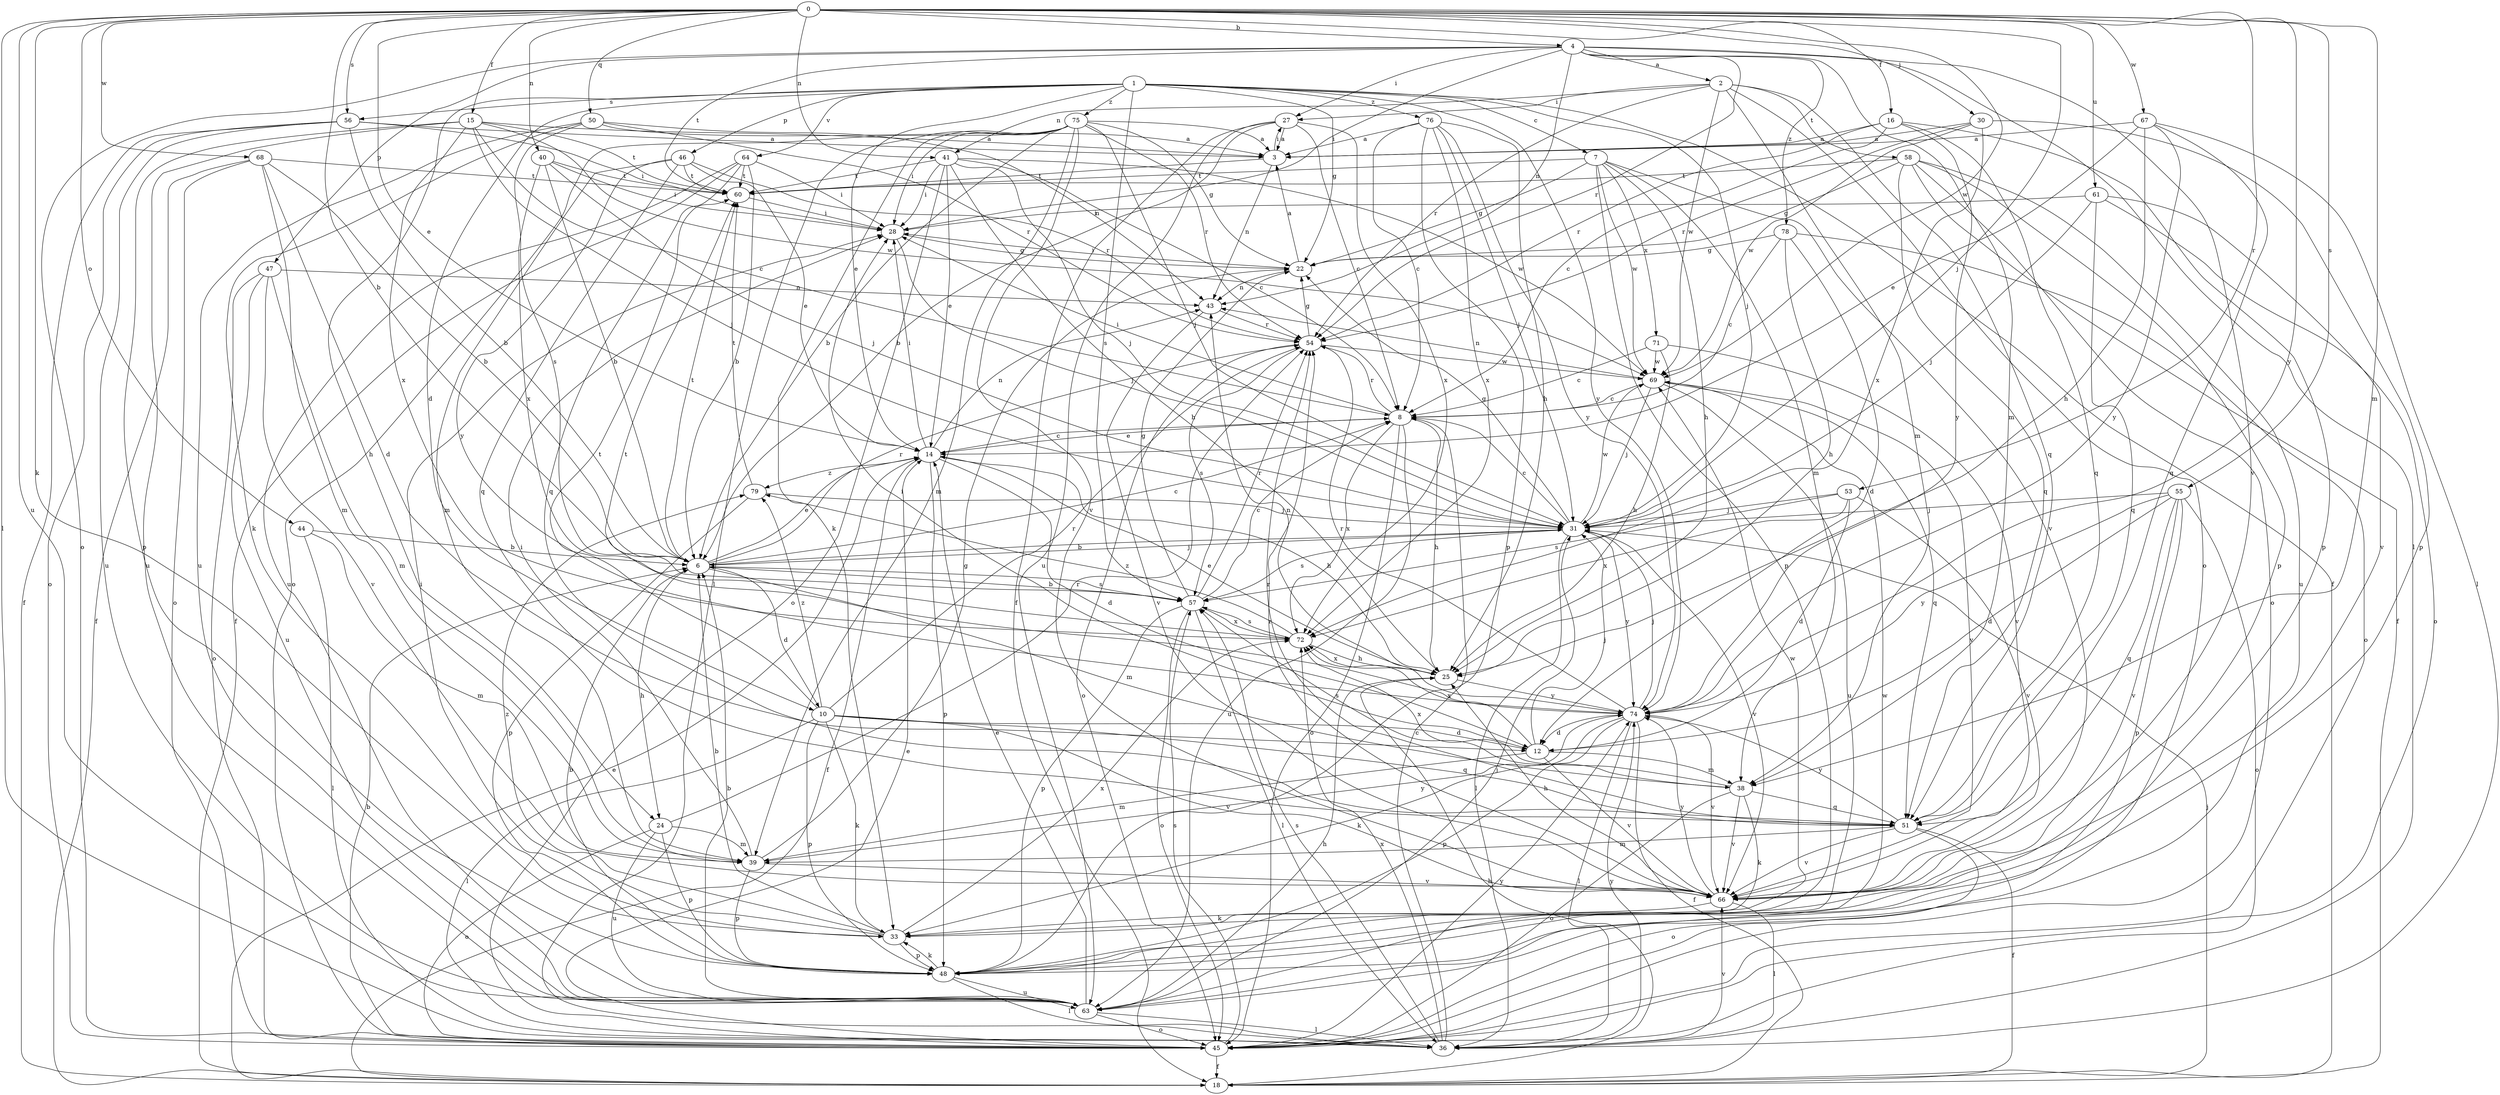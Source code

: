 strict digraph  {
0;
1;
2;
3;
4;
6;
7;
8;
10;
12;
14;
15;
16;
18;
22;
24;
25;
27;
28;
30;
31;
33;
36;
38;
39;
40;
41;
43;
44;
45;
46;
47;
48;
50;
51;
53;
54;
55;
56;
57;
58;
60;
61;
63;
64;
66;
67;
68;
69;
71;
72;
74;
75;
76;
78;
79;
0 -> 4  [label=b];
0 -> 6  [label=b];
0 -> 14  [label=e];
0 -> 15  [label=f];
0 -> 16  [label=f];
0 -> 30  [label=j];
0 -> 31  [label=j];
0 -> 33  [label=k];
0 -> 36  [label=l];
0 -> 38  [label=m];
0 -> 40  [label=n];
0 -> 41  [label=n];
0 -> 44  [label=o];
0 -> 50  [label=q];
0 -> 53  [label=r];
0 -> 55  [label=s];
0 -> 56  [label=s];
0 -> 61  [label=u];
0 -> 63  [label=u];
0 -> 67  [label=w];
0 -> 68  [label=w];
0 -> 69  [label=w];
0 -> 74  [label=y];
1 -> 7  [label=c];
1 -> 10  [label=d];
1 -> 14  [label=e];
1 -> 18  [label=f];
1 -> 22  [label=g];
1 -> 24  [label=h];
1 -> 31  [label=j];
1 -> 46  [label=p];
1 -> 56  [label=s];
1 -> 57  [label=s];
1 -> 64  [label=v];
1 -> 74  [label=y];
1 -> 75  [label=z];
1 -> 76  [label=z];
2 -> 27  [label=i];
2 -> 38  [label=m];
2 -> 41  [label=n];
2 -> 45  [label=o];
2 -> 51  [label=q];
2 -> 54  [label=r];
2 -> 58  [label=t];
2 -> 69  [label=w];
3 -> 27  [label=i];
3 -> 43  [label=n];
3 -> 60  [label=t];
4 -> 2  [label=a];
4 -> 27  [label=i];
4 -> 28  [label=i];
4 -> 36  [label=l];
4 -> 38  [label=m];
4 -> 43  [label=n];
4 -> 45  [label=o];
4 -> 47  [label=p];
4 -> 54  [label=r];
4 -> 60  [label=t];
4 -> 66  [label=v];
4 -> 78  [label=z];
6 -> 8  [label=c];
6 -> 10  [label=d];
6 -> 14  [label=e];
6 -> 24  [label=h];
6 -> 31  [label=j];
6 -> 38  [label=m];
6 -> 54  [label=r];
6 -> 57  [label=s];
6 -> 60  [label=t];
7 -> 22  [label=g];
7 -> 25  [label=h];
7 -> 38  [label=m];
7 -> 48  [label=p];
7 -> 60  [label=t];
7 -> 66  [label=v];
7 -> 69  [label=w];
7 -> 71  [label=x];
8 -> 14  [label=e];
8 -> 25  [label=h];
8 -> 28  [label=i];
8 -> 45  [label=o];
8 -> 54  [label=r];
8 -> 63  [label=u];
8 -> 72  [label=x];
10 -> 12  [label=d];
10 -> 33  [label=k];
10 -> 36  [label=l];
10 -> 48  [label=p];
10 -> 51  [label=q];
10 -> 54  [label=r];
10 -> 60  [label=t];
10 -> 66  [label=v];
10 -> 79  [label=z];
12 -> 28  [label=i];
12 -> 31  [label=j];
12 -> 38  [label=m];
12 -> 39  [label=m];
12 -> 66  [label=v];
12 -> 72  [label=x];
14 -> 8  [label=c];
14 -> 12  [label=d];
14 -> 18  [label=f];
14 -> 25  [label=h];
14 -> 28  [label=i];
14 -> 43  [label=n];
14 -> 48  [label=p];
14 -> 79  [label=z];
15 -> 3  [label=a];
15 -> 8  [label=c];
15 -> 31  [label=j];
15 -> 48  [label=p];
15 -> 60  [label=t];
15 -> 63  [label=u];
15 -> 69  [label=w];
15 -> 72  [label=x];
16 -> 3  [label=a];
16 -> 8  [label=c];
16 -> 48  [label=p];
16 -> 51  [label=q];
16 -> 54  [label=r];
16 -> 74  [label=y];
18 -> 14  [label=e];
18 -> 25  [label=h];
18 -> 31  [label=j];
22 -> 3  [label=a];
22 -> 28  [label=i];
22 -> 43  [label=n];
24 -> 39  [label=m];
24 -> 45  [label=o];
24 -> 48  [label=p];
24 -> 54  [label=r];
24 -> 63  [label=u];
25 -> 14  [label=e];
25 -> 72  [label=x];
25 -> 74  [label=y];
27 -> 3  [label=a];
27 -> 6  [label=b];
27 -> 8  [label=c];
27 -> 18  [label=f];
27 -> 63  [label=u];
27 -> 72  [label=x];
28 -> 22  [label=g];
28 -> 31  [label=j];
30 -> 3  [label=a];
30 -> 48  [label=p];
30 -> 54  [label=r];
30 -> 69  [label=w];
30 -> 72  [label=x];
31 -> 6  [label=b];
31 -> 8  [label=c];
31 -> 22  [label=g];
31 -> 36  [label=l];
31 -> 57  [label=s];
31 -> 66  [label=v];
31 -> 69  [label=w];
31 -> 74  [label=y];
33 -> 6  [label=b];
33 -> 28  [label=i];
33 -> 48  [label=p];
33 -> 69  [label=w];
33 -> 72  [label=x];
33 -> 79  [label=z];
36 -> 8  [label=c];
36 -> 57  [label=s];
36 -> 66  [label=v];
36 -> 72  [label=x];
36 -> 74  [label=y];
38 -> 33  [label=k];
38 -> 45  [label=o];
38 -> 51  [label=q];
38 -> 57  [label=s];
38 -> 66  [label=v];
38 -> 72  [label=x];
39 -> 22  [label=g];
39 -> 28  [label=i];
39 -> 48  [label=p];
39 -> 66  [label=v];
39 -> 74  [label=y];
40 -> 6  [label=b];
40 -> 28  [label=i];
40 -> 31  [label=j];
40 -> 60  [label=t];
40 -> 72  [label=x];
41 -> 8  [label=c];
41 -> 14  [label=e];
41 -> 25  [label=h];
41 -> 28  [label=i];
41 -> 31  [label=j];
41 -> 45  [label=o];
41 -> 60  [label=t];
41 -> 69  [label=w];
43 -> 54  [label=r];
43 -> 66  [label=v];
44 -> 6  [label=b];
44 -> 36  [label=l];
44 -> 39  [label=m];
45 -> 6  [label=b];
45 -> 14  [label=e];
45 -> 18  [label=f];
45 -> 57  [label=s];
45 -> 74  [label=y];
46 -> 14  [label=e];
46 -> 39  [label=m];
46 -> 51  [label=q];
46 -> 54  [label=r];
46 -> 60  [label=t];
46 -> 74  [label=y];
47 -> 39  [label=m];
47 -> 43  [label=n];
47 -> 45  [label=o];
47 -> 63  [label=u];
47 -> 66  [label=v];
48 -> 6  [label=b];
48 -> 33  [label=k];
48 -> 36  [label=l];
48 -> 63  [label=u];
50 -> 3  [label=a];
50 -> 33  [label=k];
50 -> 43  [label=n];
50 -> 54  [label=r];
50 -> 57  [label=s];
50 -> 63  [label=u];
51 -> 18  [label=f];
51 -> 39  [label=m];
51 -> 45  [label=o];
51 -> 54  [label=r];
51 -> 66  [label=v];
51 -> 74  [label=y];
53 -> 12  [label=d];
53 -> 31  [label=j];
53 -> 57  [label=s];
53 -> 66  [label=v];
53 -> 72  [label=x];
54 -> 22  [label=g];
54 -> 45  [label=o];
54 -> 57  [label=s];
54 -> 69  [label=w];
55 -> 12  [label=d];
55 -> 31  [label=j];
55 -> 45  [label=o];
55 -> 48  [label=p];
55 -> 51  [label=q];
55 -> 66  [label=v];
55 -> 74  [label=y];
56 -> 3  [label=a];
56 -> 6  [label=b];
56 -> 18  [label=f];
56 -> 28  [label=i];
56 -> 45  [label=o];
56 -> 63  [label=u];
57 -> 6  [label=b];
57 -> 8  [label=c];
57 -> 22  [label=g];
57 -> 36  [label=l];
57 -> 45  [label=o];
57 -> 48  [label=p];
57 -> 54  [label=r];
57 -> 72  [label=x];
58 -> 18  [label=f];
58 -> 22  [label=g];
58 -> 45  [label=o];
58 -> 48  [label=p];
58 -> 51  [label=q];
58 -> 60  [label=t];
58 -> 63  [label=u];
60 -> 28  [label=i];
61 -> 28  [label=i];
61 -> 31  [label=j];
61 -> 45  [label=o];
61 -> 51  [label=q];
61 -> 66  [label=v];
63 -> 6  [label=b];
63 -> 14  [label=e];
63 -> 25  [label=h];
63 -> 31  [label=j];
63 -> 36  [label=l];
63 -> 45  [label=o];
63 -> 69  [label=w];
64 -> 6  [label=b];
64 -> 18  [label=f];
64 -> 28  [label=i];
64 -> 51  [label=q];
64 -> 60  [label=t];
64 -> 63  [label=u];
66 -> 25  [label=h];
66 -> 33  [label=k];
66 -> 36  [label=l];
66 -> 54  [label=r];
66 -> 74  [label=y];
67 -> 3  [label=a];
67 -> 14  [label=e];
67 -> 25  [label=h];
67 -> 36  [label=l];
67 -> 51  [label=q];
67 -> 74  [label=y];
68 -> 6  [label=b];
68 -> 12  [label=d];
68 -> 18  [label=f];
68 -> 39  [label=m];
68 -> 45  [label=o];
68 -> 60  [label=t];
69 -> 8  [label=c];
69 -> 31  [label=j];
69 -> 43  [label=n];
69 -> 51  [label=q];
69 -> 63  [label=u];
69 -> 66  [label=v];
71 -> 8  [label=c];
71 -> 25  [label=h];
71 -> 66  [label=v];
71 -> 69  [label=w];
72 -> 25  [label=h];
72 -> 57  [label=s];
72 -> 79  [label=z];
74 -> 12  [label=d];
74 -> 18  [label=f];
74 -> 31  [label=j];
74 -> 33  [label=k];
74 -> 36  [label=l];
74 -> 43  [label=n];
74 -> 48  [label=p];
74 -> 54  [label=r];
74 -> 60  [label=t];
74 -> 66  [label=v];
75 -> 3  [label=a];
75 -> 6  [label=b];
75 -> 22  [label=g];
75 -> 28  [label=i];
75 -> 31  [label=j];
75 -> 33  [label=k];
75 -> 36  [label=l];
75 -> 39  [label=m];
75 -> 45  [label=o];
75 -> 54  [label=r];
75 -> 66  [label=v];
76 -> 3  [label=a];
76 -> 8  [label=c];
76 -> 25  [label=h];
76 -> 31  [label=j];
76 -> 48  [label=p];
76 -> 72  [label=x];
76 -> 74  [label=y];
78 -> 8  [label=c];
78 -> 12  [label=d];
78 -> 22  [label=g];
78 -> 25  [label=h];
78 -> 45  [label=o];
79 -> 31  [label=j];
79 -> 48  [label=p];
79 -> 60  [label=t];
}
